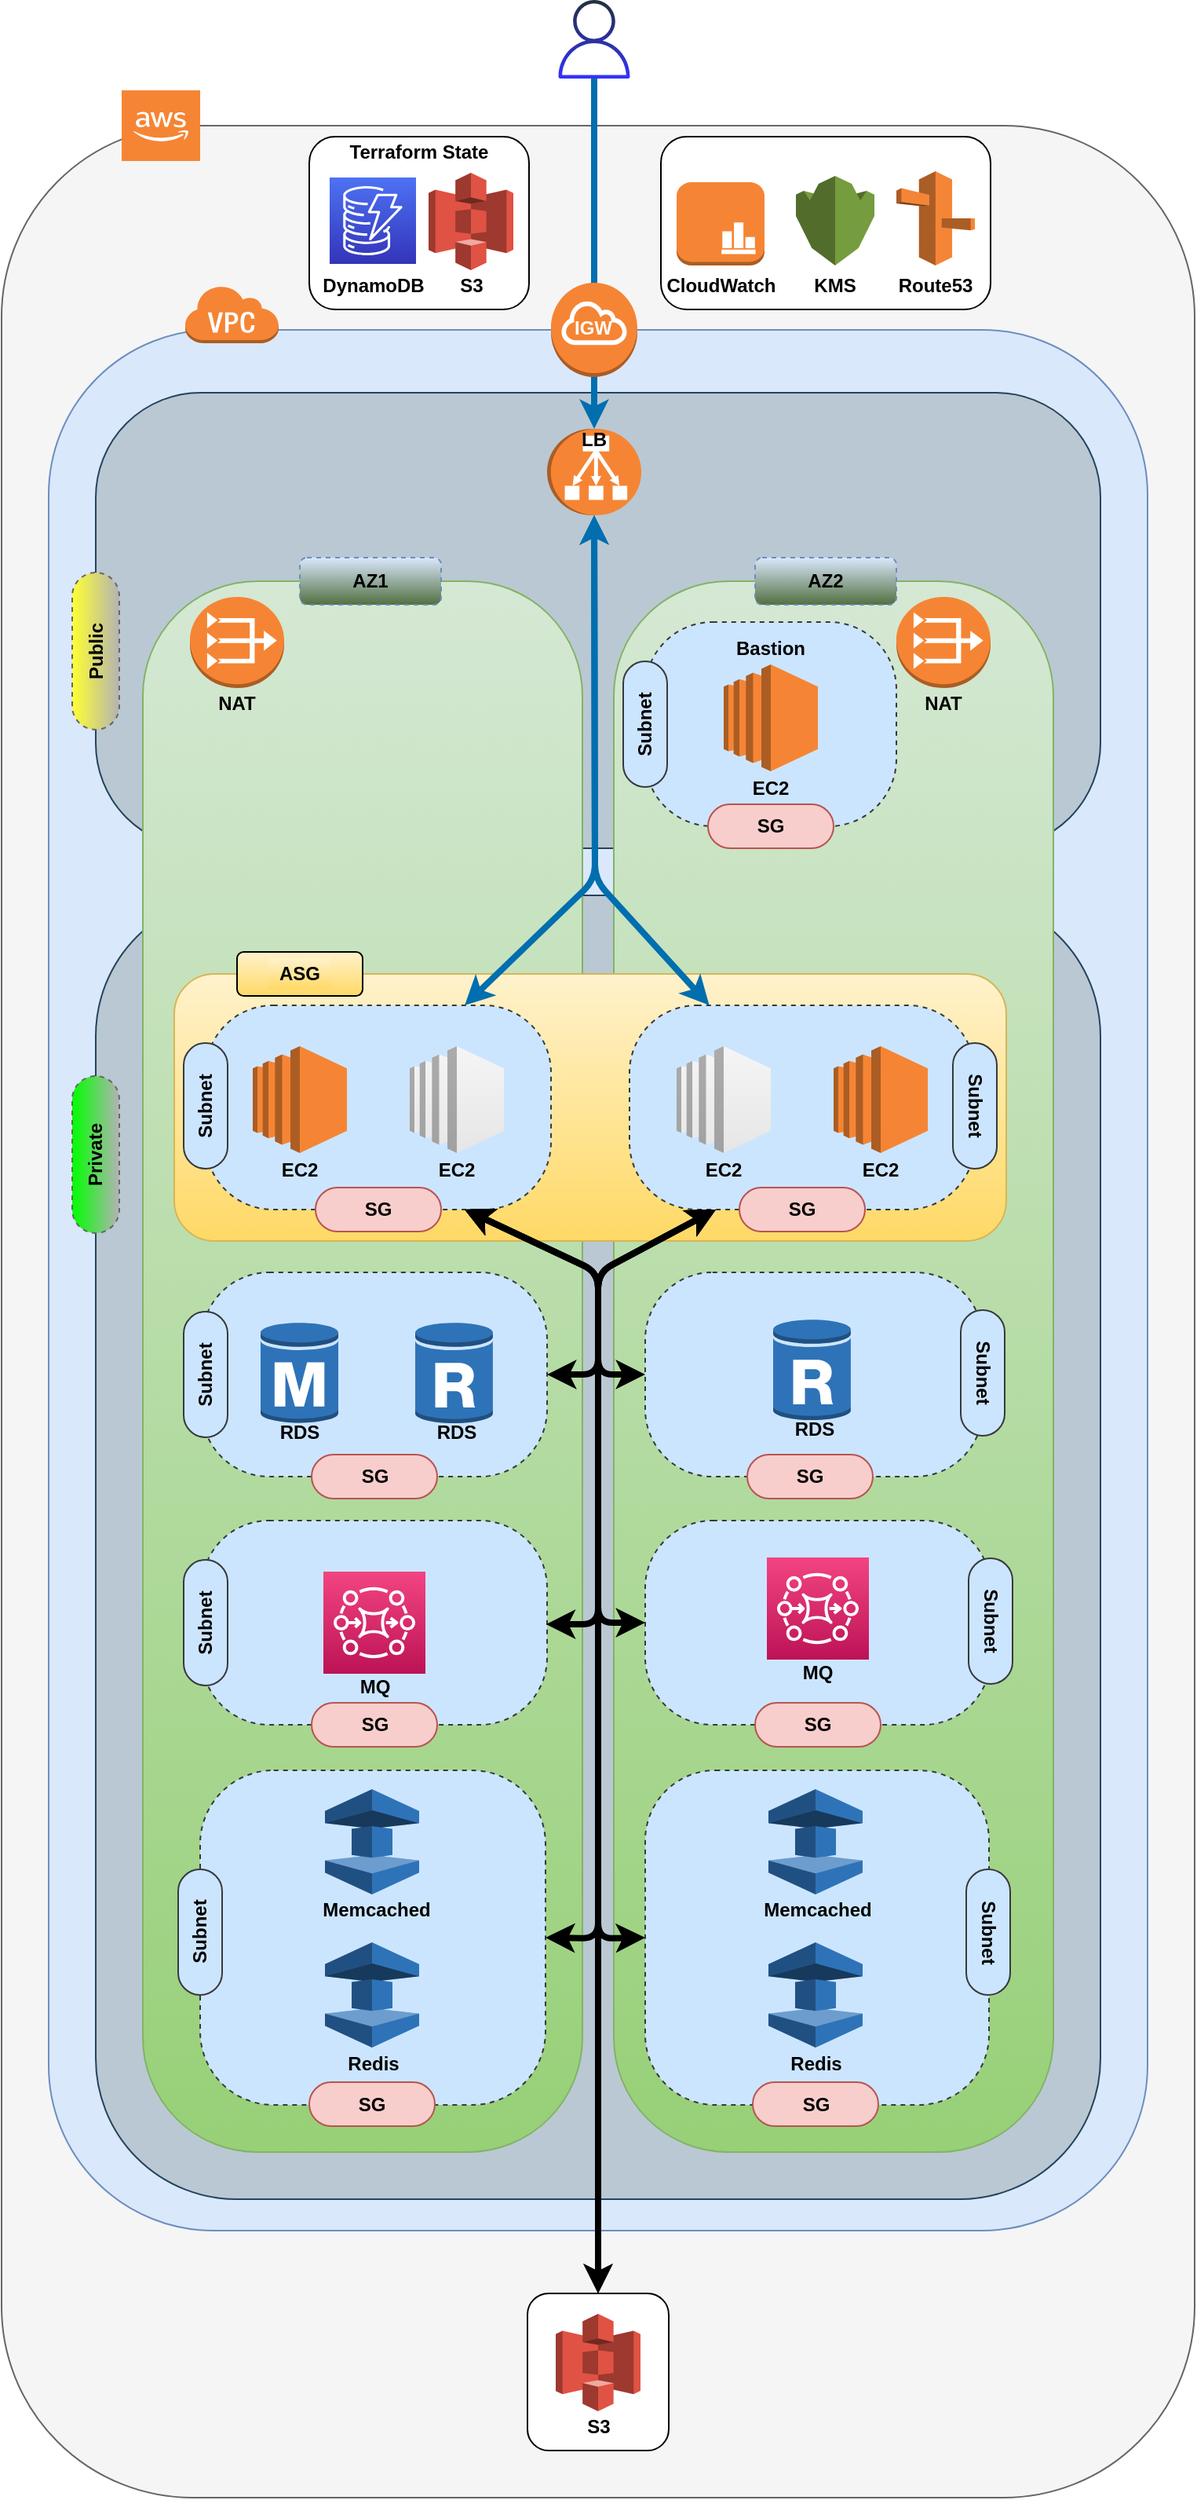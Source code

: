 <mxfile version="12.1.2" pages="1"><diagram id="1oUtAl50SeQm1nFA8RKG" name="Page-1"><mxGraphModel dx="1526" dy="2472" grid="1" gridSize="10" guides="1" tooltips="1" connect="1" arrows="1" fold="1" page="1" pageScale="1" pageWidth="827" pageHeight="1169" math="0" shadow="0"><root><mxCell id="0"/><mxCell id="1" parent="0"/><mxCell id="KjFaJ3H1G2ytnI94ohS7-1" value="" style="rounded=1;whiteSpace=wrap;html=1;fillColor=#f5f5f5;strokeColor=#666666;fontColor=#333333;arcSize=16;" vertex="1" parent="1"><mxGeometry x="40" y="-90" width="760" height="1510" as="geometry"/></mxCell><mxCell id="KjFaJ3H1G2ytnI94ohS7-2" value="" style="rounded=1;whiteSpace=wrap;html=1;fillColor=#dae8fc;strokeColor=#6c8ebf;" vertex="1" parent="1"><mxGeometry x="70" y="40" width="700" height="1210" as="geometry"/></mxCell><mxCell id="KjFaJ3H1G2ytnI94ohS7-3" value="" style="rounded=1;whiteSpace=wrap;html=1;arcSize=23;fillColor=#bac8d3;strokeColor=#23445d;" vertex="1" parent="1"><mxGeometry x="100" y="80" width="640" height="290" as="geometry"/></mxCell><mxCell id="KjFaJ3H1G2ytnI94ohS7-4" value="" style="rounded=1;whiteSpace=wrap;html=1;arcSize=14;fillColor=#bac8d3;strokeColor=#23445d;" vertex="1" parent="1"><mxGeometry x="100" y="400" width="640" height="830" as="geometry"/></mxCell><mxCell id="KjFaJ3H1G2ytnI94ohS7-5" value="" style="rounded=1;whiteSpace=wrap;html=1;arcSize=26;gradientColor=#97d077;fillColor=#d5e8d4;strokeColor=#82b366;" vertex="1" parent="1"><mxGeometry x="130" y="200" width="280" height="1000" as="geometry"/></mxCell><mxCell id="KjFaJ3H1G2ytnI94ohS7-6" value="" style="rounded=1;whiteSpace=wrap;html=1;arcSize=26;gradientColor=#97d077;fillColor=#d5e8d4;strokeColor=#82b366;" vertex="1" parent="1"><mxGeometry x="430" y="200" width="280" height="1000" as="geometry"/></mxCell><mxCell id="KjFaJ3H1G2ytnI94ohS7-9" value="" style="outlineConnect=0;dashed=0;verticalLabelPosition=bottom;verticalAlign=top;align=center;html=1;shape=mxgraph.aws3.virtual_private_cloud;fillColor=#F58534;gradientColor=none;" vertex="1" parent="1"><mxGeometry x="156.5" y="11.5" width="60" height="37" as="geometry"/></mxCell><mxCell id="KjFaJ3H1G2ytnI94ohS7-10" value="" style="outlineConnect=0;dashed=0;verticalLabelPosition=bottom;verticalAlign=top;align=center;html=1;shape=mxgraph.aws3.cloud_2;fillColor=#F58534;gradientColor=none;" vertex="1" parent="1"><mxGeometry x="116.5" y="-112.5" width="50" height="45" as="geometry"/></mxCell><mxCell id="KjFaJ3H1G2ytnI94ohS7-11" value="" style="outlineConnect=0;dashed=0;verticalLabelPosition=bottom;verticalAlign=top;align=center;html=1;shape=mxgraph.aws3.vpc_nat_gateway;fillColor=#F58534;gradientColor=none;" vertex="1" parent="1"><mxGeometry x="610" y="210" width="60" height="58" as="geometry"/></mxCell><mxCell id="KjFaJ3H1G2ytnI94ohS7-12" value="" style="outlineConnect=0;dashed=0;verticalLabelPosition=bottom;verticalAlign=top;align=center;html=1;shape=mxgraph.aws3.vpc_nat_gateway;fillColor=#F58534;gradientColor=none;" vertex="1" parent="1"><mxGeometry x="160" y="210" width="60" height="58" as="geometry"/></mxCell><mxCell id="KjFaJ3H1G2ytnI94ohS7-13" value="" style="outlineConnect=0;dashed=0;verticalLabelPosition=bottom;verticalAlign=top;align=center;html=1;shape=mxgraph.aws3.classic_load_balancer;fillColor=#F58534;gradientColor=none;rotation=90;" vertex="1" parent="1"><mxGeometry x="390" y="100.5" width="55" height="60" as="geometry"/></mxCell><mxCell id="KjFaJ3H1G2ytnI94ohS7-14" value="" style="rounded=1;whiteSpace=wrap;html=1;gradientColor=#ffd966;fillColor=#fff2cc;strokeColor=#d6b656;" vertex="1" parent="1"><mxGeometry x="150" y="450" width="530" height="170" as="geometry"/></mxCell><mxCell id="KjFaJ3H1G2ytnI94ohS7-15" value="" style="rounded=1;whiteSpace=wrap;html=1;gradientColor=#ffd966;fillColor=#fff2cc;strokeColor=#000000;" vertex="1" parent="1"><mxGeometry x="190" y="436" width="80" height="28" as="geometry"/></mxCell><mxCell id="KjFaJ3H1G2ytnI94ohS7-16" value="&lt;b&gt;ASG&lt;/b&gt;" style="text;html=1;strokeColor=none;fillColor=#fff2cc;align=center;verticalAlign=middle;whiteSpace=wrap;rounded=0;gradientColor=#ffd966;" vertex="1" parent="1"><mxGeometry x="210" y="440" width="40" height="20" as="geometry"/></mxCell><mxCell id="KjFaJ3H1G2ytnI94ohS7-25" value="&lt;b&gt;NAT&lt;/b&gt;" style="text;html=1;strokeColor=none;fillColor=none;align=center;verticalAlign=middle;whiteSpace=wrap;rounded=0;dashed=1;" vertex="1" parent="1"><mxGeometry x="620" y="268" width="40" height="20" as="geometry"/></mxCell><mxCell id="KjFaJ3H1G2ytnI94ohS7-26" value="&lt;b&gt;NAT&lt;/b&gt;" style="text;html=1;strokeColor=none;fillColor=none;align=center;verticalAlign=middle;whiteSpace=wrap;rounded=0;dashed=1;" vertex="1" parent="1"><mxGeometry x="170" y="268" width="40" height="20" as="geometry"/></mxCell><mxCell id="KjFaJ3H1G2ytnI94ohS7-27" value="&lt;b&gt;LB&lt;/b&gt;" style="text;html=1;strokeColor=none;fillColor=none;align=center;verticalAlign=middle;whiteSpace=wrap;rounded=0;dashed=1;" vertex="1" parent="1"><mxGeometry x="405" y="100" width="25" height="20" as="geometry"/></mxCell><mxCell id="KjFaJ3H1G2ytnI94ohS7-29" value="&lt;b&gt;AZ1&lt;/b&gt;" style="rounded=1;whiteSpace=wrap;html=1;dashed=1;strokeColor=#6c8ebf;gradientColor=#527041;fillColor=#dae8fc;" vertex="1" parent="1"><mxGeometry x="230" y="185" width="90" height="30" as="geometry"/></mxCell><mxCell id="KjFaJ3H1G2ytnI94ohS7-31" value="&lt;b&gt;AZ2&lt;/b&gt;" style="rounded=1;whiteSpace=wrap;html=1;dashed=1;strokeColor=#6c8ebf;gradientColor=#527041;fillColor=#dae8fc;" vertex="1" parent="1"><mxGeometry x="520" y="185" width="90" height="30" as="geometry"/></mxCell><mxCell id="KjFaJ3H1G2ytnI94ohS7-39" value="" style="rounded=1;whiteSpace=wrap;html=1;dashed=1;strokeColor=#666666;gradientColor=#b3b3b3;fillColor=#FFFF33;arcSize=50;rotation=-90;" vertex="1" parent="1"><mxGeometry x="50" y="229.5" width="100" height="30" as="geometry"/></mxCell><mxCell id="KjFaJ3H1G2ytnI94ohS7-40" value="&lt;b&gt;Public&lt;/b&gt;" style="text;html=1;strokeColor=none;fillColor=none;align=center;verticalAlign=middle;whiteSpace=wrap;rounded=0;dashed=1;rotation=-90;" vertex="1" parent="1"><mxGeometry x="80" y="234.5" width="40" height="20" as="geometry"/></mxCell><mxCell id="KjFaJ3H1G2ytnI94ohS7-41" value="" style="rounded=1;whiteSpace=wrap;html=1;dashed=1;strokeColor=#666666;gradientColor=#b3b3b3;fillColor=#00FF00;arcSize=50;rotation=-90;" vertex="1" parent="1"><mxGeometry x="50" y="550" width="100" height="30" as="geometry"/></mxCell><mxCell id="KjFaJ3H1G2ytnI94ohS7-42" value="&lt;b&gt;Private&lt;/b&gt;" style="text;html=1;strokeColor=none;fillColor=none;align=center;verticalAlign=middle;whiteSpace=wrap;rounded=0;dashed=1;rotation=-90;" vertex="1" parent="1"><mxGeometry x="80" y="555" width="40" height="20" as="geometry"/></mxCell><mxCell id="KjFaJ3H1G2ytnI94ohS7-43" value="" style="rounded=1;whiteSpace=wrap;html=1;dashed=1;strokeColor=#36393d;fillColor=#cce5ff;arcSize=33;" vertex="1" parent="1"><mxGeometry x="170" y="470" width="220" height="130" as="geometry"/></mxCell><mxCell id="KjFaJ3H1G2ytnI94ohS7-44" value="" style="rounded=1;whiteSpace=wrap;html=1;dashed=1;strokeColor=#36393d;fillColor=#cce5ff;arcSize=33;" vertex="1" parent="1"><mxGeometry x="440" y="470" width="220" height="130" as="geometry"/></mxCell><mxCell id="KjFaJ3H1G2ytnI94ohS7-46" value="" style="rounded=1;whiteSpace=wrap;html=1;fillColor=#cce5ff;strokeColor=#36393d;arcSize=50;rotation=90;" vertex="1" parent="1"><mxGeometry x="620" y="520" width="80" height="28" as="geometry"/></mxCell><mxCell id="KjFaJ3H1G2ytnI94ohS7-47" value="&lt;b&gt;Subnet&lt;/b&gt;" style="text;html=1;strokeColor=none;fillColor=#cce5ff;align=center;verticalAlign=middle;whiteSpace=wrap;rounded=0;rotation=90;" vertex="1" parent="1"><mxGeometry x="640" y="524" width="40" height="20" as="geometry"/></mxCell><mxCell id="KjFaJ3H1G2ytnI94ohS7-48" value="" style="rounded=1;whiteSpace=wrap;html=1;fillColor=#cce5ff;strokeColor=#36393d;arcSize=50;rotation=-90;" vertex="1" parent="1"><mxGeometry x="130" y="520" width="80" height="28" as="geometry"/></mxCell><mxCell id="KjFaJ3H1G2ytnI94ohS7-49" value="&lt;b&gt;Subnet&lt;/b&gt;" style="text;html=1;strokeColor=none;fillColor=#cce5ff;align=center;verticalAlign=middle;whiteSpace=wrap;rounded=0;rotation=-90;" vertex="1" parent="1"><mxGeometry x="150" y="524" width="40" height="20" as="geometry"/></mxCell><mxCell id="KjFaJ3H1G2ytnI94ohS7-50" value="" style="rounded=1;whiteSpace=wrap;html=1;fillColor=#f8cecc;strokeColor=#b85450;arcSize=50;rotation=0;" vertex="1" parent="1"><mxGeometry x="510" y="586" width="80" height="28" as="geometry"/></mxCell><mxCell id="KjFaJ3H1G2ytnI94ohS7-51" value="&lt;b&gt;SG&lt;/b&gt;" style="text;html=1;strokeColor=none;fillColor=#f8cecc;align=center;verticalAlign=middle;whiteSpace=wrap;rounded=0;rotation=0;" vertex="1" parent="1"><mxGeometry x="530" y="590" width="40" height="20" as="geometry"/></mxCell><mxCell id="KjFaJ3H1G2ytnI94ohS7-52" value="" style="rounded=1;whiteSpace=wrap;html=1;fillColor=#f8cecc;strokeColor=#b85450;arcSize=50;rotation=0;" vertex="1" parent="1"><mxGeometry x="240" y="586" width="80" height="28" as="geometry"/></mxCell><mxCell id="KjFaJ3H1G2ytnI94ohS7-53" value="&lt;b&gt;SG&lt;/b&gt;" style="text;html=1;strokeColor=none;fillColor=#f8cecc;align=center;verticalAlign=middle;whiteSpace=wrap;rounded=0;rotation=0;" vertex="1" parent="1"><mxGeometry x="260" y="590" width="40" height="20" as="geometry"/></mxCell><mxCell id="KjFaJ3H1G2ytnI94ohS7-17" value="" style="outlineConnect=0;dashed=0;verticalLabelPosition=bottom;verticalAlign=top;align=center;html=1;shape=mxgraph.aws3.ec2;fillColor=#F58534;gradientColor=none;strokeColor=#000000;" vertex="1" parent="1"><mxGeometry x="200" y="496" width="60" height="68" as="geometry"/></mxCell><mxCell id="KjFaJ3H1G2ytnI94ohS7-18" value="" style="outlineConnect=0;dashed=0;verticalLabelPosition=bottom;verticalAlign=top;align=center;html=1;shape=mxgraph.aws3.ec2;fillColor=#F58534;gradientColor=none;strokeColor=#000000;" vertex="1" parent="1"><mxGeometry x="570" y="496" width="60" height="68" as="geometry"/></mxCell><mxCell id="KjFaJ3H1G2ytnI94ohS7-19" value="" style="outlineConnect=0;dashed=1;verticalLabelPosition=bottom;verticalAlign=top;align=center;html=1;shape=mxgraph.aws3.ec2;fillColor=#f5f5f5;gradientColor=#E6E6E6;strokeColor=#666666;" vertex="1" parent="1"><mxGeometry x="300" y="496" width="60" height="68" as="geometry"/></mxCell><mxCell id="KjFaJ3H1G2ytnI94ohS7-20" value="" style="outlineConnect=0;dashed=1;verticalLabelPosition=bottom;verticalAlign=top;align=center;html=1;shape=mxgraph.aws3.ec2;fillColor=#f5f5f5;gradientColor=#E6E6E6;strokeColor=#666666;" vertex="1" parent="1"><mxGeometry x="470" y="496" width="60" height="68" as="geometry"/></mxCell><mxCell id="KjFaJ3H1G2ytnI94ohS7-21" value="&lt;b&gt;EC2&lt;/b&gt;" style="text;html=1;strokeColor=none;fillColor=none;align=center;verticalAlign=middle;whiteSpace=wrap;rounded=0;dashed=1;" vertex="1" parent="1"><mxGeometry x="210" y="565" width="40" height="20" as="geometry"/></mxCell><mxCell id="KjFaJ3H1G2ytnI94ohS7-22" value="&lt;b&gt;EC2&lt;/b&gt;" style="text;html=1;strokeColor=none;fillColor=none;align=center;verticalAlign=middle;whiteSpace=wrap;rounded=0;dashed=1;" vertex="1" parent="1"><mxGeometry x="310" y="565" width="40" height="20" as="geometry"/></mxCell><mxCell id="KjFaJ3H1G2ytnI94ohS7-23" value="&lt;b&gt;EC2&lt;/b&gt;" style="text;html=1;strokeColor=none;fillColor=none;align=center;verticalAlign=middle;whiteSpace=wrap;rounded=0;dashed=1;" vertex="1" parent="1"><mxGeometry x="480" y="565" width="40" height="20" as="geometry"/></mxCell><mxCell id="KjFaJ3H1G2ytnI94ohS7-24" value="&lt;b&gt;EC2&lt;/b&gt;" style="text;html=1;strokeColor=none;fillColor=none;align=center;verticalAlign=middle;whiteSpace=wrap;rounded=0;dashed=1;" vertex="1" parent="1"><mxGeometry x="580" y="565" width="40" height="20" as="geometry"/></mxCell><mxCell id="KjFaJ3H1G2ytnI94ohS7-54" value="" style="rounded=1;whiteSpace=wrap;html=1;dashed=1;strokeColor=#36393d;fillColor=#cce5ff;arcSize=33;" vertex="1" parent="1"><mxGeometry x="450" y="226" width="160" height="130" as="geometry"/></mxCell><mxCell id="KjFaJ3H1G2ytnI94ohS7-55" value="" style="rounded=1;whiteSpace=wrap;html=1;fillColor=#cce5ff;strokeColor=#36393d;arcSize=50;rotation=-90;" vertex="1" parent="1"><mxGeometry x="410" y="277" width="80" height="28" as="geometry"/></mxCell><mxCell id="KjFaJ3H1G2ytnI94ohS7-56" value="&lt;b&gt;Subnet&lt;/b&gt;" style="text;html=1;strokeColor=none;fillColor=#cce5ff;align=center;verticalAlign=middle;whiteSpace=wrap;rounded=0;rotation=-90;" vertex="1" parent="1"><mxGeometry x="430" y="281" width="40" height="20" as="geometry"/></mxCell><mxCell id="KjFaJ3H1G2ytnI94ohS7-57" value="" style="rounded=1;whiteSpace=wrap;html=1;fillColor=#f8cecc;strokeColor=#b85450;arcSize=50;rotation=0;" vertex="1" parent="1"><mxGeometry x="490" y="342" width="80" height="28" as="geometry"/></mxCell><mxCell id="KjFaJ3H1G2ytnI94ohS7-58" value="&lt;b&gt;SG&lt;/b&gt;" style="text;html=1;strokeColor=none;fillColor=#f8cecc;align=center;verticalAlign=middle;whiteSpace=wrap;rounded=0;rotation=0;" vertex="1" parent="1"><mxGeometry x="510" y="346" width="40" height="20" as="geometry"/></mxCell><mxCell id="KjFaJ3H1G2ytnI94ohS7-59" value="" style="outlineConnect=0;dashed=0;verticalLabelPosition=bottom;verticalAlign=top;align=center;html=1;shape=mxgraph.aws3.ec2;fillColor=#F58534;gradientColor=none;strokeColor=#000000;" vertex="1" parent="1"><mxGeometry x="500" y="253" width="60" height="68" as="geometry"/></mxCell><mxCell id="KjFaJ3H1G2ytnI94ohS7-62" value="&lt;b&gt;EC2&lt;/b&gt;" style="text;html=1;strokeColor=none;fillColor=none;align=center;verticalAlign=middle;whiteSpace=wrap;rounded=0;dashed=1;" vertex="1" parent="1"><mxGeometry x="510" y="322" width="40" height="20" as="geometry"/></mxCell><mxCell id="KjFaJ3H1G2ytnI94ohS7-63" value="&lt;b&gt;Bastion&lt;/b&gt;" style="text;html=1;strokeColor=none;fillColor=none;align=center;verticalAlign=middle;whiteSpace=wrap;rounded=0;dashed=1;" vertex="1" parent="1"><mxGeometry x="505" y="233" width="50" height="20" as="geometry"/></mxCell><mxCell id="KjFaJ3H1G2ytnI94ohS7-77" value="" style="rounded=1;whiteSpace=wrap;html=1;dashed=1;strokeColor=#36393d;fillColor=#cce5ff;arcSize=33;" vertex="1" parent="1"><mxGeometry x="167.5" y="640" width="220" height="130" as="geometry"/></mxCell><mxCell id="KjFaJ3H1G2ytnI94ohS7-78" value="" style="rounded=1;whiteSpace=wrap;html=1;fillColor=#cce5ff;strokeColor=#36393d;arcSize=50;rotation=90;" vertex="1" parent="1"><mxGeometry x="130" y="691" width="80" height="28" as="geometry"/></mxCell><mxCell id="KjFaJ3H1G2ytnI94ohS7-79" value="&lt;b&gt;Subnet&lt;/b&gt;" style="text;html=1;strokeColor=none;fillColor=#cce5ff;align=center;verticalAlign=middle;whiteSpace=wrap;rounded=0;rotation=-90;" vertex="1" parent="1"><mxGeometry x="150" y="695" width="40" height="20" as="geometry"/></mxCell><mxCell id="KjFaJ3H1G2ytnI94ohS7-80" value="" style="rounded=1;whiteSpace=wrap;html=1;fillColor=#f8cecc;strokeColor=#b85450;arcSize=50;rotation=0;" vertex="1" parent="1"><mxGeometry x="237.5" y="756" width="80" height="28" as="geometry"/></mxCell><mxCell id="KjFaJ3H1G2ytnI94ohS7-81" value="&lt;b&gt;SG&lt;/b&gt;" style="text;html=1;strokeColor=none;fillColor=#f8cecc;align=center;verticalAlign=middle;whiteSpace=wrap;rounded=0;rotation=0;" vertex="1" parent="1"><mxGeometry x="257.5" y="760" width="40" height="20" as="geometry"/></mxCell><mxCell id="KjFaJ3H1G2ytnI94ohS7-85" value="&lt;b&gt;RDS&lt;/b&gt;" style="text;html=1;strokeColor=none;fillColor=none;align=center;verticalAlign=middle;whiteSpace=wrap;rounded=0;dashed=1;" vertex="1" parent="1"><mxGeometry x="210" y="732" width="40" height="20" as="geometry"/></mxCell><mxCell id="KjFaJ3H1G2ytnI94ohS7-73" value="" style="outlineConnect=0;dashed=0;verticalLabelPosition=bottom;verticalAlign=top;align=center;html=1;shape=mxgraph.aws3.rds_db_instance;fillColor=#2E73B8;gradientColor=none;strokeColor=#000000;" vertex="1" parent="1"><mxGeometry x="205" y="671" width="49.5" height="66" as="geometry"/></mxCell><mxCell id="KjFaJ3H1G2ytnI94ohS7-87" value="&lt;b&gt;RDS&lt;/b&gt;" style="text;html=1;strokeColor=none;fillColor=none;align=center;verticalAlign=middle;whiteSpace=wrap;rounded=0;dashed=1;" vertex="1" parent="1"><mxGeometry x="309.5" y="732" width="40" height="20" as="geometry"/></mxCell><mxCell id="KjFaJ3H1G2ytnI94ohS7-88" value="" style="outlineConnect=0;dashed=0;verticalLabelPosition=bottom;verticalAlign=top;align=center;html=1;shape=mxgraph.aws3.rds_db_instance_read_replica;fillColor=#2E73B8;gradientColor=none;strokeColor=#000000;" vertex="1" parent="1"><mxGeometry x="303.5" y="671" width="49.5" height="66" as="geometry"/></mxCell><mxCell id="KjFaJ3H1G2ytnI94ohS7-97" value="" style="rounded=1;whiteSpace=wrap;html=1;dashed=1;strokeColor=#36393d;fillColor=#cce5ff;arcSize=33;" vertex="1" parent="1"><mxGeometry x="450" y="640" width="215" height="130" as="geometry"/></mxCell><mxCell id="KjFaJ3H1G2ytnI94ohS7-98" value="" style="rounded=1;whiteSpace=wrap;html=1;fillColor=#cce5ff;strokeColor=#36393d;arcSize=50;rotation=90;" vertex="1" parent="1"><mxGeometry x="625" y="690" width="80" height="28" as="geometry"/></mxCell><mxCell id="KjFaJ3H1G2ytnI94ohS7-99" value="&lt;b&gt;Subnet&lt;/b&gt;" style="text;html=1;strokeColor=none;fillColor=#cce5ff;align=center;verticalAlign=middle;whiteSpace=wrap;rounded=0;rotation=90;" vertex="1" parent="1"><mxGeometry x="645" y="694" width="40" height="20" as="geometry"/></mxCell><mxCell id="KjFaJ3H1G2ytnI94ohS7-100" value="" style="rounded=1;whiteSpace=wrap;html=1;fillColor=#f8cecc;strokeColor=#b85450;arcSize=50;rotation=0;" vertex="1" parent="1"><mxGeometry x="515" y="756" width="80" height="28" as="geometry"/></mxCell><mxCell id="KjFaJ3H1G2ytnI94ohS7-101" value="&lt;b&gt;SG&lt;/b&gt;" style="text;html=1;strokeColor=none;fillColor=#f8cecc;align=center;verticalAlign=middle;whiteSpace=wrap;rounded=0;rotation=0;" vertex="1" parent="1"><mxGeometry x="535" y="760" width="40" height="20" as="geometry"/></mxCell><mxCell id="KjFaJ3H1G2ytnI94ohS7-104" value="&lt;b&gt;RDS&lt;/b&gt;" style="text;html=1;strokeColor=none;fillColor=none;align=center;verticalAlign=middle;whiteSpace=wrap;rounded=0;dashed=1;" vertex="1" parent="1"><mxGeometry x="537.5" y="730" width="40" height="20" as="geometry"/></mxCell><mxCell id="KjFaJ3H1G2ytnI94ohS7-105" value="" style="outlineConnect=0;dashed=0;verticalLabelPosition=bottom;verticalAlign=top;align=center;html=1;shape=mxgraph.aws3.rds_db_instance_read_replica;fillColor=#2E73B8;gradientColor=none;strokeColor=#000000;" vertex="1" parent="1"><mxGeometry x="531.5" y="669" width="49.5" height="66" as="geometry"/></mxCell><mxCell id="KjFaJ3H1G2ytnI94ohS7-106" value="" style="rounded=1;whiteSpace=wrap;html=1;dashed=1;strokeColor=#36393d;fillColor=#cce5ff;arcSize=33;" vertex="1" parent="1"><mxGeometry x="167.5" y="798" width="220" height="130" as="geometry"/></mxCell><mxCell id="KjFaJ3H1G2ytnI94ohS7-107" value="" style="rounded=1;whiteSpace=wrap;html=1;fillColor=#cce5ff;strokeColor=#36393d;arcSize=50;rotation=90;" vertex="1" parent="1"><mxGeometry x="130" y="849" width="80" height="28" as="geometry"/></mxCell><mxCell id="KjFaJ3H1G2ytnI94ohS7-108" value="&lt;b&gt;Subnet&lt;/b&gt;" style="text;html=1;strokeColor=none;fillColor=#cce5ff;align=center;verticalAlign=middle;whiteSpace=wrap;rounded=0;rotation=-90;" vertex="1" parent="1"><mxGeometry x="150" y="853" width="40" height="20" as="geometry"/></mxCell><mxCell id="KjFaJ3H1G2ytnI94ohS7-109" value="" style="rounded=1;whiteSpace=wrap;html=1;fillColor=#f8cecc;strokeColor=#b85450;arcSize=50;rotation=0;" vertex="1" parent="1"><mxGeometry x="237.5" y="914" width="80" height="28" as="geometry"/></mxCell><mxCell id="KjFaJ3H1G2ytnI94ohS7-110" value="&lt;b&gt;SG&lt;/b&gt;" style="text;html=1;strokeColor=none;fillColor=#f8cecc;align=center;verticalAlign=middle;whiteSpace=wrap;rounded=0;rotation=0;" vertex="1" parent="1"><mxGeometry x="257.5" y="918" width="40" height="20" as="geometry"/></mxCell><mxCell id="KjFaJ3H1G2ytnI94ohS7-113" value="&lt;b&gt;MQ&lt;/b&gt;" style="text;html=1;strokeColor=none;fillColor=none;align=center;verticalAlign=middle;whiteSpace=wrap;rounded=0;dashed=1;" vertex="1" parent="1"><mxGeometry x="257.5" y="893.5" width="40" height="20" as="geometry"/></mxCell><mxCell id="KjFaJ3H1G2ytnI94ohS7-115" value="" style="rounded=1;whiteSpace=wrap;html=1;dashed=1;strokeColor=#36393d;fillColor=#cce5ff;arcSize=33;" vertex="1" parent="1"><mxGeometry x="450" y="798" width="220" height="130" as="geometry"/></mxCell><mxCell id="KjFaJ3H1G2ytnI94ohS7-116" value="" style="rounded=1;whiteSpace=wrap;html=1;fillColor=#cce5ff;strokeColor=#36393d;arcSize=50;rotation=90;" vertex="1" parent="1"><mxGeometry x="630" y="848" width="80" height="28" as="geometry"/></mxCell><mxCell id="KjFaJ3H1G2ytnI94ohS7-117" value="&lt;b&gt;Subnet&lt;/b&gt;" style="text;html=1;strokeColor=none;fillColor=#cce5ff;align=center;verticalAlign=middle;whiteSpace=wrap;rounded=0;rotation=90;" vertex="1" parent="1"><mxGeometry x="650" y="852" width="40" height="20" as="geometry"/></mxCell><mxCell id="KjFaJ3H1G2ytnI94ohS7-118" value="" style="rounded=1;whiteSpace=wrap;html=1;fillColor=#f8cecc;strokeColor=#b85450;arcSize=50;rotation=0;" vertex="1" parent="1"><mxGeometry x="520" y="914" width="80" height="28" as="geometry"/></mxCell><mxCell id="KjFaJ3H1G2ytnI94ohS7-119" value="&lt;b&gt;SG&lt;/b&gt;" style="text;html=1;strokeColor=none;fillColor=#f8cecc;align=center;verticalAlign=middle;whiteSpace=wrap;rounded=0;rotation=0;" vertex="1" parent="1"><mxGeometry x="540" y="918" width="40" height="20" as="geometry"/></mxCell><mxCell id="KjFaJ3H1G2ytnI94ohS7-72" value="" style="outlineConnect=0;fontColor=#232F3E;gradientColor=#F34482;gradientDirection=north;fillColor=#BC1356;strokeColor=#ffffff;dashed=0;verticalLabelPosition=bottom;verticalAlign=top;align=center;html=1;fontSize=12;fontStyle=0;aspect=fixed;shape=mxgraph.aws4.resourceIcon;resIcon=mxgraph.aws4.mq;" vertex="1" parent="1"><mxGeometry x="245" y="830.5" width="65" height="65" as="geometry"/></mxCell><mxCell id="KjFaJ3H1G2ytnI94ohS7-122" value="&lt;b&gt;MQ&lt;/b&gt;" style="text;html=1;strokeColor=none;fillColor=none;align=center;verticalAlign=middle;whiteSpace=wrap;rounded=0;dashed=1;" vertex="1" parent="1"><mxGeometry x="540" y="884.5" width="40" height="20" as="geometry"/></mxCell><mxCell id="KjFaJ3H1G2ytnI94ohS7-123" value="" style="outlineConnect=0;fontColor=#232F3E;gradientColor=#F34482;gradientDirection=north;fillColor=#BC1356;strokeColor=#ffffff;dashed=0;verticalLabelPosition=bottom;verticalAlign=top;align=center;html=1;fontSize=12;fontStyle=0;aspect=fixed;shape=mxgraph.aws4.resourceIcon;resIcon=mxgraph.aws4.mq;" vertex="1" parent="1"><mxGeometry x="527.5" y="821.5" width="65" height="65" as="geometry"/></mxCell><mxCell id="KjFaJ3H1G2ytnI94ohS7-124" value="" style="rounded=1;whiteSpace=wrap;html=1;dashed=1;strokeColor=#36393d;fillColor=#cce5ff;arcSize=22;" vertex="1" parent="1"><mxGeometry x="166.5" y="957" width="220" height="213" as="geometry"/></mxCell><mxCell id="KjFaJ3H1G2ytnI94ohS7-125" value="" style="rounded=1;whiteSpace=wrap;html=1;fillColor=#cce5ff;strokeColor=#36393d;arcSize=50;rotation=90;" vertex="1" parent="1"><mxGeometry x="126.5" y="1046" width="80" height="28" as="geometry"/></mxCell><mxCell id="KjFaJ3H1G2ytnI94ohS7-126" value="&lt;b&gt;Subnet&lt;/b&gt;" style="text;html=1;strokeColor=none;fillColor=#cce5ff;align=center;verticalAlign=middle;whiteSpace=wrap;rounded=0;rotation=-90;" vertex="1" parent="1"><mxGeometry x="146.5" y="1050" width="40" height="20" as="geometry"/></mxCell><mxCell id="KjFaJ3H1G2ytnI94ohS7-127" value="" style="rounded=1;whiteSpace=wrap;html=1;fillColor=#f8cecc;strokeColor=#b85450;arcSize=50;rotation=0;" vertex="1" parent="1"><mxGeometry x="236" y="1155.5" width="80" height="28" as="geometry"/></mxCell><mxCell id="KjFaJ3H1G2ytnI94ohS7-128" value="&lt;b&gt;SG&lt;/b&gt;" style="text;html=1;strokeColor=none;fillColor=#f8cecc;align=center;verticalAlign=middle;whiteSpace=wrap;rounded=0;rotation=0;" vertex="1" parent="1"><mxGeometry x="256" y="1159.5" width="40" height="20" as="geometry"/></mxCell><mxCell id="KjFaJ3H1G2ytnI94ohS7-129" value="&lt;b&gt;Redis&lt;/b&gt;" style="text;html=1;strokeColor=none;fillColor=none;align=center;verticalAlign=middle;whiteSpace=wrap;rounded=0;dashed=1;" vertex="1" parent="1"><mxGeometry x="235.5" y="1133.5" width="82" height="20" as="geometry"/></mxCell><mxCell id="KjFaJ3H1G2ytnI94ohS7-130" value="" style="rounded=1;whiteSpace=wrap;html=1;dashed=1;strokeColor=#36393d;fillColor=#cce5ff;arcSize=21;" vertex="1" parent="1"><mxGeometry x="450" y="957" width="219" height="213" as="geometry"/></mxCell><mxCell id="KjFaJ3H1G2ytnI94ohS7-131" value="" style="rounded=1;whiteSpace=wrap;html=1;fillColor=#cce5ff;strokeColor=#36393d;arcSize=50;rotation=90;" vertex="1" parent="1"><mxGeometry x="628.5" y="1046" width="80" height="28" as="geometry"/></mxCell><mxCell id="KjFaJ3H1G2ytnI94ohS7-132" value="&lt;b&gt;Subnet&lt;/b&gt;" style="text;html=1;strokeColor=none;fillColor=#cce5ff;align=center;verticalAlign=middle;whiteSpace=wrap;rounded=0;rotation=90;" vertex="1" parent="1"><mxGeometry x="648.5" y="1050" width="40" height="20" as="geometry"/></mxCell><mxCell id="KjFaJ3H1G2ytnI94ohS7-133" value="" style="rounded=1;whiteSpace=wrap;html=1;fillColor=#f8cecc;strokeColor=#b85450;arcSize=50;rotation=0;" vertex="1" parent="1"><mxGeometry x="518.5" y="1155.5" width="80" height="28" as="geometry"/></mxCell><mxCell id="KjFaJ3H1G2ytnI94ohS7-134" value="&lt;b&gt;SG&lt;/b&gt;" style="text;html=1;strokeColor=none;fillColor=#f8cecc;align=center;verticalAlign=middle;whiteSpace=wrap;rounded=0;rotation=0;" vertex="1" parent="1"><mxGeometry x="538.5" y="1159.5" width="40" height="20" as="geometry"/></mxCell><mxCell id="KjFaJ3H1G2ytnI94ohS7-71" value="" style="outlineConnect=0;dashed=0;verticalLabelPosition=bottom;verticalAlign=top;align=center;html=1;shape=mxgraph.aws3.elasticache;fillColor=#2E73B8;gradientColor=none;strokeColor=#000000;" vertex="1" parent="1"><mxGeometry x="246" y="969" width="60" height="67" as="geometry"/></mxCell><mxCell id="KjFaJ3H1G2ytnI94ohS7-139" value="" style="outlineConnect=0;dashed=0;verticalLabelPosition=bottom;verticalAlign=top;align=center;html=1;shape=mxgraph.aws3.elasticache;fillColor=#2E73B8;gradientColor=none;strokeColor=#000000;" vertex="1" parent="1"><mxGeometry x="246" y="1066.5" width="60" height="67" as="geometry"/></mxCell><mxCell id="KjFaJ3H1G2ytnI94ohS7-140" value="" style="outlineConnect=0;dashed=0;verticalLabelPosition=bottom;verticalAlign=top;align=center;html=1;shape=mxgraph.aws3.elasticache;fillColor=#2E73B8;gradientColor=none;strokeColor=#000000;" vertex="1" parent="1"><mxGeometry x="528.5" y="969" width="60" height="67" as="geometry"/></mxCell><mxCell id="KjFaJ3H1G2ytnI94ohS7-141" value="" style="outlineConnect=0;dashed=0;verticalLabelPosition=bottom;verticalAlign=top;align=center;html=1;shape=mxgraph.aws3.elasticache;fillColor=#2E73B8;gradientColor=none;strokeColor=#000000;" vertex="1" parent="1"><mxGeometry x="528.5" y="1066.5" width="60" height="67" as="geometry"/></mxCell><mxCell id="KjFaJ3H1G2ytnI94ohS7-142" value="&lt;b&gt;Memcached&lt;/b&gt;" style="text;html=1;strokeColor=none;fillColor=none;align=center;verticalAlign=middle;whiteSpace=wrap;rounded=0;dashed=1;" vertex="1" parent="1"><mxGeometry x="237.5" y="1036" width="82" height="20" as="geometry"/></mxCell><mxCell id="KjFaJ3H1G2ytnI94ohS7-143" value="&lt;b&gt;Memcached&lt;/b&gt;" style="text;html=1;strokeColor=none;fillColor=none;align=center;verticalAlign=middle;whiteSpace=wrap;rounded=0;dashed=1;" vertex="1" parent="1"><mxGeometry x="518.5" y="1036" width="82" height="20" as="geometry"/></mxCell><mxCell id="KjFaJ3H1G2ytnI94ohS7-144" value="&lt;b&gt;Redis&lt;/b&gt;" style="text;html=1;strokeColor=none;fillColor=none;align=center;verticalAlign=middle;whiteSpace=wrap;rounded=0;dashed=1;" vertex="1" parent="1"><mxGeometry x="517.5" y="1133.5" width="82" height="20" as="geometry"/></mxCell><mxCell id="KjFaJ3H1G2ytnI94ohS7-146" value="" style="rounded=1;whiteSpace=wrap;html=1;strokeColor=#000000;fillColor=#FFFFFF;gradientColor=#FFFFFF;" vertex="1" parent="1"><mxGeometry x="236" y="-83" width="140" height="110" as="geometry"/></mxCell><mxCell id="KjFaJ3H1G2ytnI94ohS7-75" value="" style="outlineConnect=0;dashed=0;verticalLabelPosition=bottom;verticalAlign=top;align=center;html=1;shape=mxgraph.aws3.s3;fillColor=#E05243;gradientColor=none;strokeColor=#000000;" vertex="1" parent="1"><mxGeometry x="312" y="-60" width="54" height="62" as="geometry"/></mxCell><mxCell id="KjFaJ3H1G2ytnI94ohS7-76" value="" style="outlineConnect=0;fontColor=#232F3E;gradientColor=#4D72F3;gradientDirection=north;fillColor=#3334B9;strokeColor=#ffffff;dashed=0;verticalLabelPosition=bottom;verticalAlign=top;align=center;html=1;fontSize=12;fontStyle=0;aspect=fixed;shape=mxgraph.aws4.resourceIcon;resIcon=mxgraph.aws4.dynamodb;" vertex="1" parent="1"><mxGeometry x="249" y="-57" width="55" height="55" as="geometry"/></mxCell><mxCell id="KjFaJ3H1G2ytnI94ohS7-149" value="&lt;b&gt;Terraform State&lt;/b&gt;" style="text;html=1;strokeColor=none;fillColor=none;align=center;verticalAlign=middle;whiteSpace=wrap;rounded=0;dashed=1;" vertex="1" parent="1"><mxGeometry x="260" y="-83" width="92" height="20" as="geometry"/></mxCell><mxCell id="KjFaJ3H1G2ytnI94ohS7-158" value="&lt;b&gt;S3&lt;/b&gt;" style="text;html=1;strokeColor=none;fillColor=none;align=center;verticalAlign=middle;whiteSpace=wrap;rounded=0;dashed=1;" vertex="1" parent="1"><mxGeometry x="323" y="2" width="33" height="20" as="geometry"/></mxCell><mxCell id="KjFaJ3H1G2ytnI94ohS7-160" value="&lt;b&gt;DynamoDB&lt;/b&gt;" style="text;html=1;strokeColor=none;fillColor=none;align=center;verticalAlign=middle;whiteSpace=wrap;rounded=0;dashed=1;" vertex="1" parent="1"><mxGeometry x="242" y="2" width="70" height="20" as="geometry"/></mxCell><mxCell id="KjFaJ3H1G2ytnI94ohS7-161" value="" style="rounded=1;whiteSpace=wrap;html=1;strokeColor=#000000;fillColor=#FFFFFF;gradientColor=#FFFFFF;" vertex="1" parent="1"><mxGeometry x="460" y="-83" width="210" height="110" as="geometry"/></mxCell><mxCell id="KjFaJ3H1G2ytnI94ohS7-165" value="&lt;b&gt;Route53&lt;/b&gt;" style="text;html=1;strokeColor=none;fillColor=none;align=center;verticalAlign=middle;whiteSpace=wrap;rounded=0;dashed=1;" vertex="1" parent="1"><mxGeometry x="610" y="2" width="50" height="20" as="geometry"/></mxCell><mxCell id="KjFaJ3H1G2ytnI94ohS7-166" value="&lt;b&gt;KMS&lt;/b&gt;" style="text;html=1;strokeColor=none;fillColor=none;align=center;verticalAlign=middle;whiteSpace=wrap;rounded=0;dashed=1;" vertex="1" parent="1"><mxGeometry x="536" y="1.5" width="70" height="20" as="geometry"/></mxCell><mxCell id="KjFaJ3H1G2ytnI94ohS7-167" value="" style="outlineConnect=0;dashed=0;verticalLabelPosition=bottom;verticalAlign=top;align=center;html=1;shape=mxgraph.aws3.kms;fillColor=#759C3E;gradientColor=none;strokeColor=#000000;" vertex="1" parent="1"><mxGeometry x="546" y="-58" width="50" height="57" as="geometry"/></mxCell><mxCell id="KjFaJ3H1G2ytnI94ohS7-70" value="" style="outlineConnect=0;dashed=0;verticalLabelPosition=bottom;verticalAlign=top;align=center;html=1;shape=mxgraph.aws3.route_53;fillColor=#F58536;gradientColor=none;strokeColor=#000000;" vertex="1" parent="1"><mxGeometry x="610" y="-61" width="50" height="60" as="geometry"/></mxCell><mxCell id="KjFaJ3H1G2ytnI94ohS7-69" value="" style="outlineConnect=0;dashed=0;verticalLabelPosition=bottom;verticalAlign=top;align=center;html=1;shape=mxgraph.aws3.instance_with_cloudwatch;fillColor=#F58534;gradientColor=none;strokeColor=#000000;" vertex="1" parent="1"><mxGeometry x="470" y="-54" width="56" height="53" as="geometry"/></mxCell><mxCell id="KjFaJ3H1G2ytnI94ohS7-168" value="&lt;b&gt;CloudWatch&lt;/b&gt;" style="text;html=1;strokeColor=none;fillColor=none;align=center;verticalAlign=middle;whiteSpace=wrap;rounded=0;dashed=1;" vertex="1" parent="1"><mxGeometry x="460" y="1.5" width="77" height="20" as="geometry"/></mxCell><mxCell id="KjFaJ3H1G2ytnI94ohS7-169" value="" style="rounded=1;whiteSpace=wrap;html=1;strokeColor=#000000;fillColor=#FFFFFF;gradientColor=#FFFFFF;" vertex="1" parent="1"><mxGeometry x="375" y="1290" width="90" height="100" as="geometry"/></mxCell><mxCell id="KjFaJ3H1G2ytnI94ohS7-170" value="" style="outlineConnect=0;dashed=0;verticalLabelPosition=bottom;verticalAlign=top;align=center;html=1;shape=mxgraph.aws3.s3;fillColor=#E05243;gradientColor=none;strokeColor=#000000;" vertex="1" parent="1"><mxGeometry x="393" y="1303" width="54" height="62" as="geometry"/></mxCell><mxCell id="KjFaJ3H1G2ytnI94ohS7-173" value="&lt;b&gt;S3&lt;/b&gt;" style="text;html=1;strokeColor=none;fillColor=none;align=center;verticalAlign=middle;whiteSpace=wrap;rounded=0;dashed=1;" vertex="1" parent="1"><mxGeometry x="404" y="1365" width="33" height="20" as="geometry"/></mxCell><mxCell id="KjFaJ3H1G2ytnI94ohS7-175" value="" style="outlineConnect=0;fontColor=#232F3E;gradientColor=#3333FF;fillColor=#232F3E;strokeColor=none;dashed=0;verticalLabelPosition=bottom;verticalAlign=top;align=center;html=1;fontSize=12;fontStyle=0;aspect=fixed;pointerEvents=1;shape=mxgraph.aws4.user;" vertex="1" parent="1"><mxGeometry x="392.5" y="-170" width="50" height="50" as="geometry"/></mxCell><mxCell id="KjFaJ3H1G2ytnI94ohS7-176" value="" style="endArrow=classic;html=1;entryX=0;entryY=0.5;entryDx=0;entryDy=0;entryPerimeter=0;strokeWidth=4;fillColor=#1ba1e2;strokeColor=#006EAF;" edge="1" parent="1" source="KjFaJ3H1G2ytnI94ohS7-175" target="KjFaJ3H1G2ytnI94ohS7-13"><mxGeometry width="50" height="50" relative="1" as="geometry"><mxPoint x="339" y="440" as="sourcePoint"/><mxPoint x="389" y="390" as="targetPoint"/></mxGeometry></mxCell><mxCell id="KjFaJ3H1G2ytnI94ohS7-8" value="" style="outlineConnect=0;dashed=0;verticalLabelPosition=bottom;verticalAlign=top;align=center;html=1;shape=mxgraph.aws3.internet_gateway;fillColor=#F58534;gradientColor=none;" vertex="1" parent="1"><mxGeometry x="390" y="10" width="55" height="60" as="geometry"/></mxCell><mxCell id="KjFaJ3H1G2ytnI94ohS7-28" value="&lt;b&gt;&lt;font color=&quot;#ffffff&quot;&gt;IGW&lt;/font&gt;&lt;/b&gt;" style="text;html=1;strokeColor=none;fillColor=none;align=center;verticalAlign=middle;whiteSpace=wrap;rounded=0;dashed=1;" vertex="1" parent="1"><mxGeometry x="397" y="28.5" width="40" height="20" as="geometry"/></mxCell><mxCell id="KjFaJ3H1G2ytnI94ohS7-177" value="" style="endArrow=classic;html=1;entryX=0.75;entryY=0;entryDx=0;entryDy=0;strokeWidth=4;fillColor=#1ba1e2;strokeColor=#006EAF;exitX=1;exitY=0.5;exitDx=0;exitDy=0;exitPerimeter=0;startArrow=classic;startFill=1;" edge="1" parent="1" source="KjFaJ3H1G2ytnI94ohS7-13" target="KjFaJ3H1G2ytnI94ohS7-43"><mxGeometry width="50" height="50" relative="1" as="geometry"><mxPoint x="396" y="150" as="sourcePoint"/><mxPoint x="427.5" y="113" as="targetPoint"/><Array as="points"><mxPoint x="418" y="390"/></Array></mxGeometry></mxCell><mxCell id="KjFaJ3H1G2ytnI94ohS7-178" value="" style="endArrow=classic;html=1;strokeWidth=4;fillColor=#1ba1e2;strokeColor=#006EAF;exitX=1;exitY=0.5;exitDx=0;exitDy=0;exitPerimeter=0;startArrow=classic;startFill=1;" edge="1" parent="1" source="KjFaJ3H1G2ytnI94ohS7-13" target="KjFaJ3H1G2ytnI94ohS7-44"><mxGeometry width="50" height="50" relative="1" as="geometry"><mxPoint x="427.5" y="168" as="sourcePoint"/><mxPoint x="345" y="480.0" as="targetPoint"/><Array as="points"><mxPoint x="418" y="390"/></Array></mxGeometry></mxCell><mxCell id="KjFaJ3H1G2ytnI94ohS7-179" value="" style="endArrow=classic;html=1;strokeWidth=4;fillColor=#1ba1e2;strokeColor=#000000;exitX=0.25;exitY=1;exitDx=0;exitDy=0;startArrow=classic;startFill=1;entryX=0.5;entryY=0;entryDx=0;entryDy=0;" edge="1" parent="1" source="KjFaJ3H1G2ytnI94ohS7-44" target="KjFaJ3H1G2ytnI94ohS7-169"><mxGeometry width="50" height="50" relative="1" as="geometry"><mxPoint x="423.5" y="610" as="sourcePoint"/><mxPoint x="496.828" y="922" as="targetPoint"/><Array as="points"><mxPoint x="420" y="640"/></Array></mxGeometry></mxCell><mxCell id="KjFaJ3H1G2ytnI94ohS7-180" value="" style="endArrow=classic;html=1;strokeWidth=4;fillColor=#1ba1e2;strokeColor=#000000;exitX=0.75;exitY=1;exitDx=0;exitDy=0;startArrow=classic;startFill=1;entryX=0.5;entryY=0;entryDx=0;entryDy=0;" edge="1" parent="1" source="KjFaJ3H1G2ytnI94ohS7-43" target="KjFaJ3H1G2ytnI94ohS7-169"><mxGeometry width="50" height="50" relative="1" as="geometry"><mxPoint x="505" y="610" as="sourcePoint"/><mxPoint x="430" y="1270.0" as="targetPoint"/><Array as="points"><mxPoint x="420" y="640"/></Array></mxGeometry></mxCell><mxCell id="KjFaJ3H1G2ytnI94ohS7-181" value="" style="endArrow=classic;html=1;strokeWidth=4;fillColor=#1ba1e2;strokeColor=#000000;exitX=0.75;exitY=1;exitDx=0;exitDy=0;startArrow=classic;startFill=1;entryX=1;entryY=0.5;entryDx=0;entryDy=0;" edge="1" parent="1" source="KjFaJ3H1G2ytnI94ohS7-43" target="KjFaJ3H1G2ytnI94ohS7-77"><mxGeometry width="50" height="50" relative="1" as="geometry"><mxPoint x="345" y="610" as="sourcePoint"/><mxPoint x="430" y="1270.0" as="targetPoint"/><Array as="points"><mxPoint x="420" y="640"/><mxPoint x="420" y="705"/></Array></mxGeometry></mxCell><mxCell id="KjFaJ3H1G2ytnI94ohS7-182" value="" style="endArrow=classic;html=1;strokeWidth=4;fillColor=#1ba1e2;strokeColor=#000000;exitX=0.25;exitY=1;exitDx=0;exitDy=0;startArrow=classic;startFill=1;entryX=0;entryY=0.5;entryDx=0;entryDy=0;" edge="1" parent="1" source="KjFaJ3H1G2ytnI94ohS7-44" target="KjFaJ3H1G2ytnI94ohS7-97"><mxGeometry width="50" height="50" relative="1" as="geometry"><mxPoint x="345" y="610" as="sourcePoint"/><mxPoint x="397.5" y="715" as="targetPoint"/><Array as="points"><mxPoint x="420" y="640"/><mxPoint x="420" y="705"/></Array></mxGeometry></mxCell><mxCell id="KjFaJ3H1G2ytnI94ohS7-183" value="" style="endArrow=classic;html=1;strokeWidth=4;fillColor=#1ba1e2;strokeColor=#000000;exitX=0.25;exitY=1;exitDx=0;exitDy=0;startArrow=classic;startFill=1;" edge="1" parent="1" source="KjFaJ3H1G2ytnI94ohS7-44"><mxGeometry width="50" height="50" relative="1" as="geometry"><mxPoint x="505" y="610" as="sourcePoint"/><mxPoint x="450" y="863" as="targetPoint"/><Array as="points"><mxPoint x="420" y="640"/><mxPoint x="420" y="863"/></Array></mxGeometry></mxCell><mxCell id="KjFaJ3H1G2ytnI94ohS7-184" value="" style="endArrow=classic;html=1;strokeWidth=4;fillColor=#1ba1e2;strokeColor=#000000;exitX=0.75;exitY=1;exitDx=0;exitDy=0;startArrow=classic;startFill=1;entryX=0.997;entryY=0.508;entryDx=0;entryDy=0;entryPerimeter=0;" edge="1" parent="1" source="KjFaJ3H1G2ytnI94ohS7-43" target="KjFaJ3H1G2ytnI94ohS7-106"><mxGeometry width="50" height="50" relative="1" as="geometry"><mxPoint x="345" y="610.0" as="sourcePoint"/><mxPoint x="397.5" y="715" as="targetPoint"/><Array as="points"><mxPoint x="420" y="640"/><mxPoint x="420" y="864"/></Array></mxGeometry></mxCell><mxCell id="KjFaJ3H1G2ytnI94ohS7-185" value="" style="endArrow=classic;html=1;strokeWidth=4;fillColor=#1ba1e2;strokeColor=#000000;exitX=0.25;exitY=1;exitDx=0;exitDy=0;startArrow=classic;startFill=1;entryX=0;entryY=0.5;entryDx=0;entryDy=0;" edge="1" parent="1" source="KjFaJ3H1G2ytnI94ohS7-44" target="KjFaJ3H1G2ytnI94ohS7-130"><mxGeometry width="50" height="50" relative="1" as="geometry"><mxPoint x="505" y="610.0" as="sourcePoint"/><mxPoint x="460" y="873" as="targetPoint"/><Array as="points"><mxPoint x="420" y="640"/><mxPoint x="420" y="1064"/></Array></mxGeometry></mxCell><mxCell id="KjFaJ3H1G2ytnI94ohS7-186" value="" style="endArrow=classic;html=1;strokeWidth=4;fillColor=#1ba1e2;strokeColor=#000000;exitX=0.75;exitY=1;exitDx=0;exitDy=0;startArrow=classic;startFill=1;entryX=1;entryY=0.5;entryDx=0;entryDy=0;" edge="1" parent="1" source="KjFaJ3H1G2ytnI94ohS7-43" target="KjFaJ3H1G2ytnI94ohS7-124"><mxGeometry width="50" height="50" relative="1" as="geometry"><mxPoint x="345" y="610" as="sourcePoint"/><mxPoint x="396.84" y="874.04" as="targetPoint"/><Array as="points"><mxPoint x="420" y="640"/><mxPoint x="420" y="880"/><mxPoint x="420" y="1064"/></Array></mxGeometry></mxCell></root></mxGraphModel></diagram></mxfile>